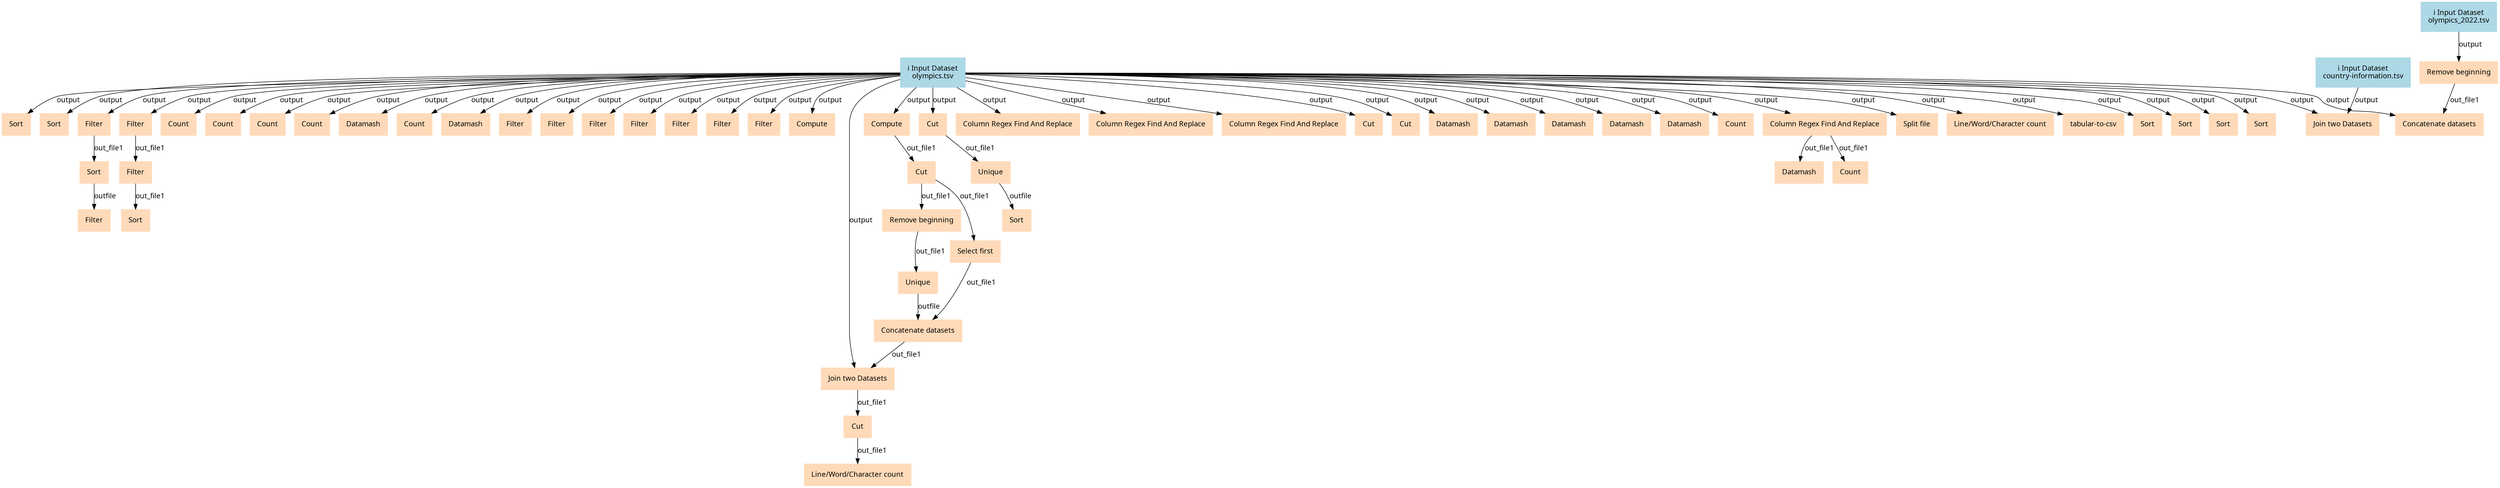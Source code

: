 digraph main {
  node [fontname="Atkinson Hyperlegible", shape=box, color=white,style=filled,color=peachpuff,margin="0.2,0.2"];
  edge [fontname="Atkinson Hyperlegible"];
  0[color=lightblue,label="ℹ️ Input Dataset\nolympics.tsv"]
  1[color=lightblue,label="ℹ️ Input Dataset\ncountry-information.tsv"]
  2[color=lightblue,label="ℹ️ Input Dataset\nolympics_2022.tsv"]
  3[label="Line/Word/Character count"]
  0 -> 3 [label="output"]
  4[label="tabular-to-csv"]
  0 -> 4 [label="output"]
  5[label="Sort"]
  0 -> 5 [label="output"]
  6[label="Sort"]
  0 -> 6 [label="output"]
  7[label="Sort"]
  0 -> 7 [label="output"]
  8[label="Sort"]
  0 -> 8 [label="output"]
  9[label="Sort"]
  0 -> 9 [label="output"]
  10[label="Sort"]
  0 -> 10 [label="output"]
  11[label="Filter"]
  0 -> 11 [label="output"]
  12[label="Filter"]
  0 -> 12 [label="output"]
  13[label="Count"]
  0 -> 13 [label="output"]
  14[label="Count"]
  0 -> 14 [label="output"]
  15[label="Count"]
  0 -> 15 [label="output"]
  16[label="Count"]
  0 -> 16 [label="output"]
  17[label="Datamash"]
  0 -> 17 [label="output"]
  18[label="Count"]
  0 -> 18 [label="output"]
  19[label="Datamash"]
  0 -> 19 [label="output"]
  20[label="Filter"]
  0 -> 20 [label="output"]
  21[label="Filter"]
  0 -> 21 [label="output"]
  22[label="Filter"]
  0 -> 22 [label="output"]
  23[label="Filter"]
  0 -> 23 [label="output"]
  24[label="Filter"]
  0 -> 24 [label="output"]
  25[label="Filter"]
  0 -> 25 [label="output"]
  26[label="Filter"]
  0 -> 26 [label="output"]
  27[label="Compute"]
  0 -> 27 [label="output"]
  28[label="Compute"]
  0 -> 28 [label="output"]
  29[label="Cut"]
  0 -> 29 [label="output"]
  30[label="Column Regex Find And Replace"]
  0 -> 30 [label="output"]
  31[label="Column Regex Find And Replace"]
  0 -> 31 [label="output"]
  32[label="Column Regex Find And Replace"]
  0 -> 32 [label="output"]
  33[label="Cut"]
  0 -> 33 [label="output"]
  34[label="Cut"]
  0 -> 34 [label="output"]
  35[label="Datamash"]
  0 -> 35 [label="output"]
  36[label="Datamash"]
  0 -> 36 [label="output"]
  37[label="Datamash"]
  0 -> 37 [label="output"]
  38[label="Datamash"]
  0 -> 38 [label="output"]
  39[label="Datamash"]
  0 -> 39 [label="output"]
  40[label="Count"]
  0 -> 40 [label="output"]
  41[label="Column Regex Find And Replace"]
  0 -> 41 [label="output"]
  42[label="Split file"]
  0 -> 42 [label="output"]
  43[label="Join two Datasets"]
  0 -> 43 [label="output"]
  1 -> 43 [label="output"]
  44[label="Remove beginning"]
  2 -> 44 [label="output"]
  45[label="Sort"]
  11 -> 45 [label="out_file1"]
  46[label="Filter"]
  12 -> 46 [label="out_file1"]
  47[label="Cut"]
  28 -> 47 [label="out_file1"]
  48[label="Unique"]
  29 -> 48 [label="out_file1"]
  49[label="Count"]
  41 -> 49 [label="out_file1"]
  50[label="Datamash"]
  41 -> 50 [label="out_file1"]
  51[label="Concatenate datasets"]
  0 -> 51 [label="output"]
  44 -> 51 [label="out_file1"]
  52[label="Filter"]
  45 -> 52 [label="outfile"]
  53[label="Sort"]
  46 -> 53 [label="out_file1"]
  54[label="Remove beginning"]
  47 -> 54 [label="out_file1"]
  55[label="Select first"]
  47 -> 55 [label="out_file1"]
  56[label="Sort"]
  48 -> 56 [label="outfile"]
  57[label="Unique"]
  54 -> 57 [label="out_file1"]
  58[label="Concatenate datasets"]
  55 -> 58 [label="out_file1"]
  57 -> 58 [label="outfile"]
  59[label="Join two Datasets"]
  0 -> 59 [label="output"]
  58 -> 59 [label="out_file1"]
  60[label="Cut"]
  59 -> 60 [label="out_file1"]
  61[label="Line/Word/Character count"]
  60 -> 61 [label="out_file1"]
}